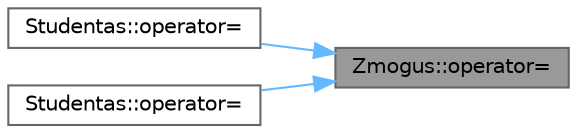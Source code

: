 digraph "Zmogus::operator="
{
 // INTERACTIVE_SVG=YES
 // LATEX_PDF_SIZE
  bgcolor="transparent";
  edge [fontname=Helvetica,fontsize=10,labelfontname=Helvetica,labelfontsize=10];
  node [fontname=Helvetica,fontsize=10,shape=box,height=0.2,width=0.4];
  rankdir="RL";
  Node1 [id="Node000001",label="Zmogus::operator=",height=0.2,width=0.4,color="gray40", fillcolor="grey60", style="filled", fontcolor="black",tooltip=" "];
  Node1 -> Node2 [id="edge1_Node000001_Node000002",dir="back",color="steelblue1",style="solid",tooltip=" "];
  Node2 [id="Node000002",label="Studentas::operator=",height=0.2,width=0.4,color="grey40", fillcolor="white", style="filled",URL="$class_studentas.html#a25bcc531503d3bc490dab4a656e3b8e9",tooltip=" "];
  Node1 -> Node3 [id="edge2_Node000001_Node000003",dir="back",color="steelblue1",style="solid",tooltip=" "];
  Node3 [id="Node000003",label="Studentas::operator=",height=0.2,width=0.4,color="grey40", fillcolor="white", style="filled",URL="$class_studentas.html#a6379482d741209e9a2d902023676fb45",tooltip=" "];
}

